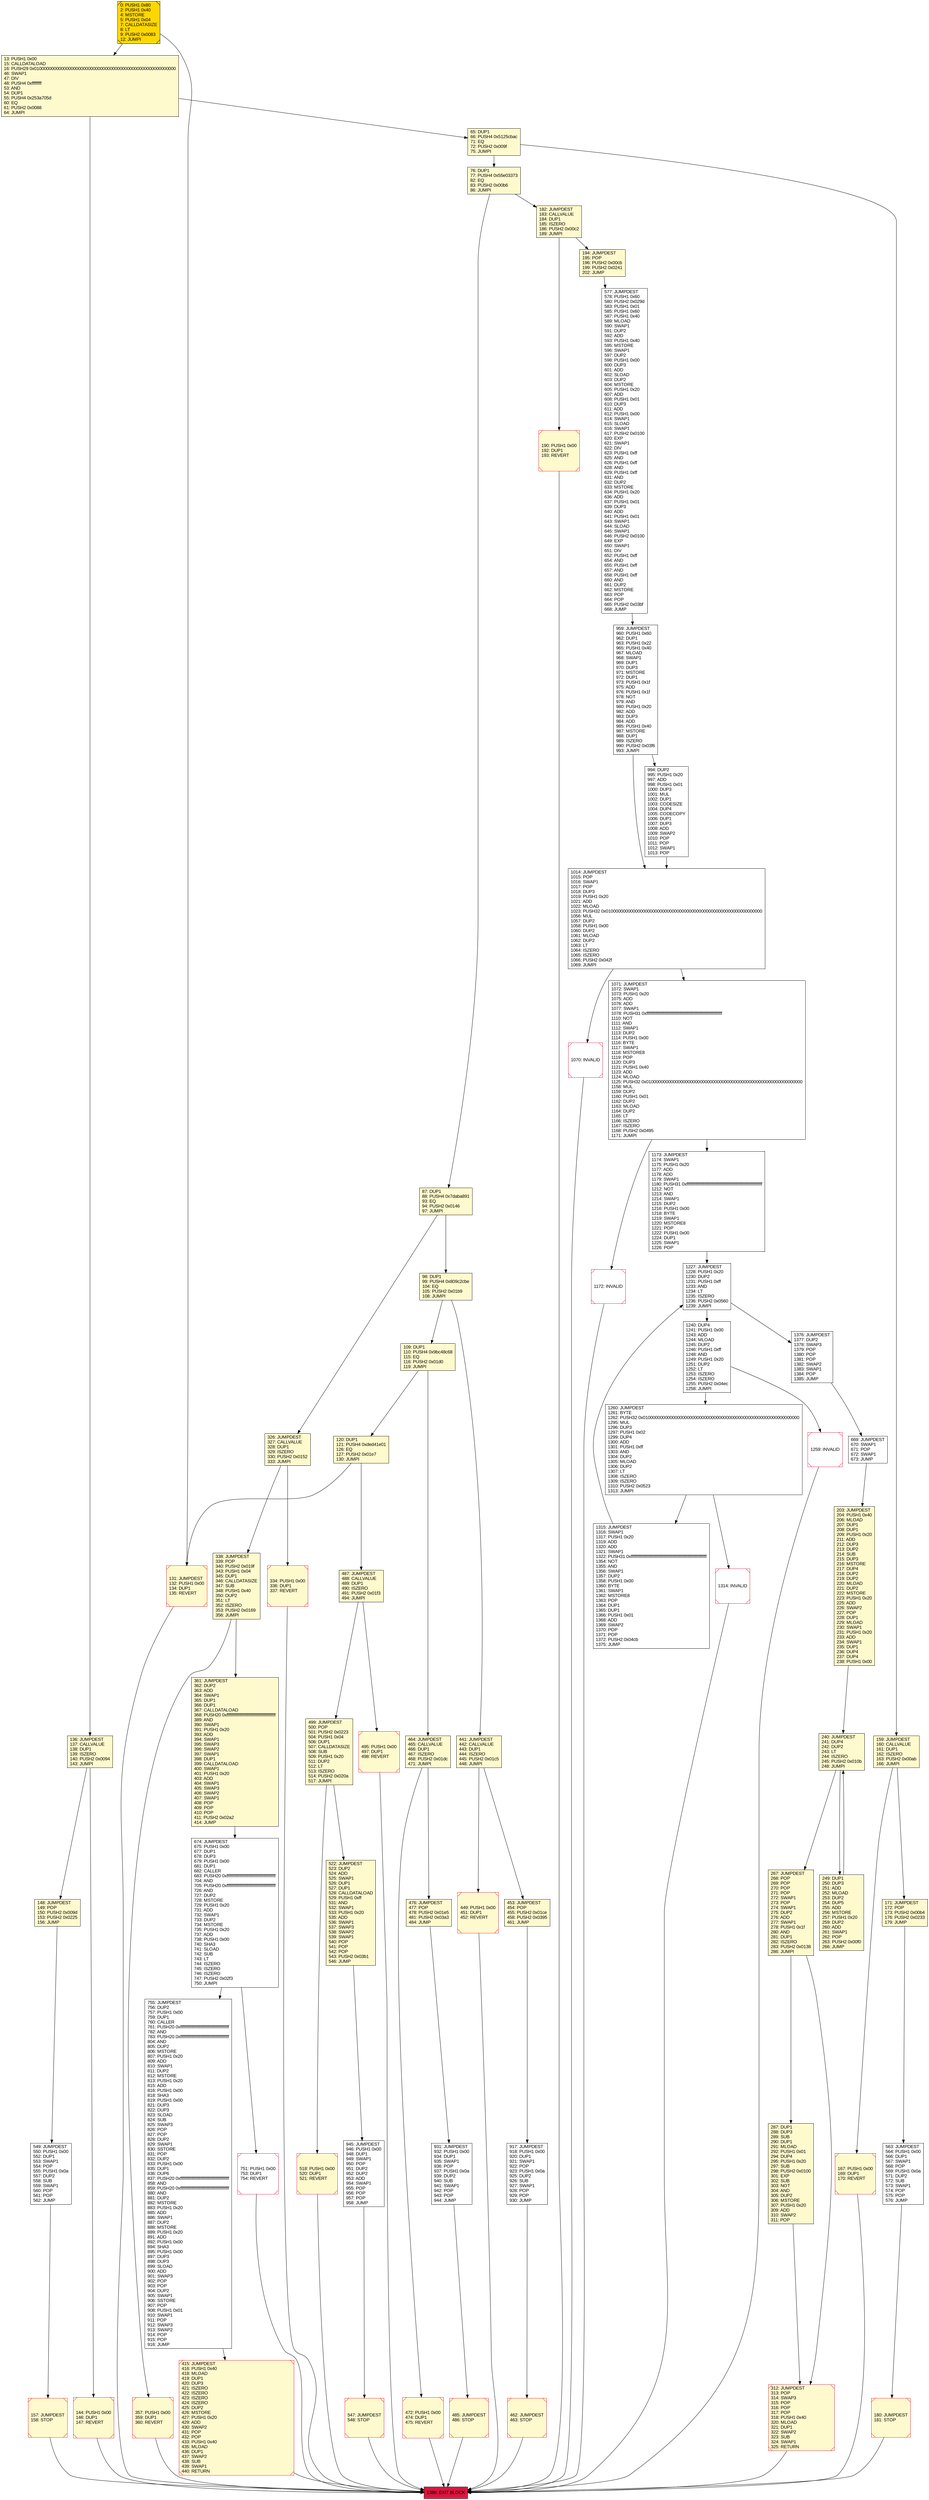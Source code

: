 digraph G {
bgcolor=transparent rankdir=UD;
node [shape=box style=filled color=black fillcolor=white fontname=arial fontcolor=black];
98 [label="98: DUP1\l99: PUSH4 0x809c2cbe\l104: EQ\l105: PUSH2 0x01b9\l108: JUMPI\l" fillcolor=lemonchiffon ];
131 [label="131: JUMPDEST\l132: PUSH1 0x00\l134: DUP1\l135: REVERT\l" fillcolor=lemonchiffon shape=Msquare color=crimson ];
167 [label="167: PUSH1 0x00\l169: DUP1\l170: REVERT\l" fillcolor=lemonchiffon shape=Msquare color=crimson ];
931 [label="931: JUMPDEST\l932: PUSH1 0x00\l934: DUP1\l935: SWAP1\l936: POP\l937: PUSH1 0x0a\l939: DUP2\l940: SUB\l941: SWAP1\l942: POP\l943: POP\l944: JUMP\l" ];
157 [label="157: JUMPDEST\l158: STOP\l" fillcolor=lemonchiffon shape=Msquare color=crimson ];
549 [label="549: JUMPDEST\l550: PUSH1 0x00\l552: DUP1\l553: SWAP1\l554: POP\l555: PUSH1 0x0a\l557: DUP2\l558: SUB\l559: SWAP1\l560: POP\l561: POP\l562: JUMP\l" ];
522 [label="522: JUMPDEST\l523: DUP2\l524: ADD\l525: SWAP1\l526: DUP1\l527: DUP1\l528: CALLDATALOAD\l529: PUSH1 0xff\l531: AND\l532: SWAP1\l533: PUSH1 0x20\l535: ADD\l536: SWAP1\l537: SWAP3\l538: SWAP2\l539: SWAP1\l540: POP\l541: POP\l542: POP\l543: PUSH2 0x03b1\l546: JUMP\l" fillcolor=lemonchiffon ];
1070 [label="1070: INVALID\l" shape=Msquare color=crimson ];
287 [label="287: DUP1\l288: DUP3\l289: SUB\l290: DUP1\l291: MLOAD\l292: PUSH1 0x01\l294: DUP4\l295: PUSH1 0x20\l297: SUB\l298: PUSH2 0x0100\l301: EXP\l302: SUB\l303: NOT\l304: AND\l305: DUP2\l306: MSTORE\l307: PUSH1 0x20\l309: ADD\l310: SWAP2\l311: POP\l" fillcolor=lemonchiffon ];
563 [label="563: JUMPDEST\l564: PUSH1 0x00\l566: DUP1\l567: SWAP1\l568: POP\l569: PUSH1 0x0a\l571: DUP2\l572: SUB\l573: SWAP1\l574: POP\l575: POP\l576: JUMP\l" ];
13 [label="13: PUSH1 0x00\l15: CALLDATALOAD\l16: PUSH29 0x0100000000000000000000000000000000000000000000000000000000\l46: SWAP1\l47: DIV\l48: PUSH4 0xffffffff\l53: AND\l54: DUP1\l55: PUSH4 0x253a705d\l60: EQ\l61: PUSH2 0x0088\l64: JUMPI\l" fillcolor=lemonchiffon ];
1376 [label="1376: JUMPDEST\l1377: DUP2\l1378: SWAP3\l1379: POP\l1380: POP\l1381: POP\l1382: SWAP2\l1383: SWAP1\l1384: POP\l1385: JUMP\l" ];
1314 [label="1314: INVALID\l" shape=Msquare color=crimson ];
190 [label="190: PUSH1 0x00\l192: DUP1\l193: REVERT\l" fillcolor=lemonchiffon shape=Msquare color=crimson ];
180 [label="180: JUMPDEST\l181: STOP\l" fillcolor=lemonchiffon shape=Msquare color=crimson ];
312 [label="312: JUMPDEST\l313: POP\l314: SWAP3\l315: POP\l316: POP\l317: POP\l318: PUSH1 0x40\l320: MLOAD\l321: DUP1\l322: SWAP2\l323: SUB\l324: SWAP1\l325: RETURN\l" fillcolor=lemonchiffon shape=Msquare color=crimson ];
65 [label="65: DUP1\l66: PUSH4 0x5125cbac\l71: EQ\l72: PUSH2 0x009f\l75: JUMPI\l" fillcolor=lemonchiffon ];
415 [label="415: JUMPDEST\l416: PUSH1 0x40\l418: MLOAD\l419: DUP1\l420: DUP3\l421: ISZERO\l422: ISZERO\l423: ISZERO\l424: ISZERO\l425: DUP2\l426: MSTORE\l427: PUSH1 0x20\l429: ADD\l430: SWAP2\l431: POP\l432: POP\l433: PUSH1 0x40\l435: MLOAD\l436: DUP1\l437: SWAP2\l438: SUB\l439: SWAP1\l440: RETURN\l" fillcolor=lemonchiffon shape=Msquare color=crimson ];
0 [label="0: PUSH1 0x80\l2: PUSH1 0x40\l4: MSTORE\l5: PUSH1 0x04\l7: CALLDATASIZE\l8: LT\l9: PUSH2 0x0083\l12: JUMPI\l" fillcolor=lemonchiffon shape=Msquare fillcolor=gold ];
1315 [label="1315: JUMPDEST\l1316: SWAP1\l1317: PUSH1 0x20\l1319: ADD\l1320: ADD\l1321: SWAP1\l1322: PUSH31 0xffffffffffffffffffffffffffffffffffffffffffffffffffffffffffffff\l1354: NOT\l1355: AND\l1356: SWAP1\l1357: DUP2\l1358: PUSH1 0x00\l1360: BYTE\l1361: SWAP1\l1362: MSTORE8\l1363: POP\l1364: DUP1\l1365: DUP1\l1366: PUSH1 0x01\l1368: ADD\l1369: SWAP2\l1370: POP\l1371: POP\l1372: PUSH2 0x04cb\l1375: JUMP\l" ];
136 [label="136: JUMPDEST\l137: CALLVALUE\l138: DUP1\l139: ISZERO\l140: PUSH2 0x0094\l143: JUMPI\l" fillcolor=lemonchiffon ];
518 [label="518: PUSH1 0x00\l520: DUP1\l521: REVERT\l" fillcolor=lemonchiffon shape=Msquare color=crimson ];
1014 [label="1014: JUMPDEST\l1015: POP\l1016: SWAP1\l1017: POP\l1018: DUP3\l1019: PUSH1 0x20\l1021: ADD\l1022: MLOAD\l1023: PUSH32 0x0100000000000000000000000000000000000000000000000000000000000000\l1056: MUL\l1057: DUP2\l1058: PUSH1 0x00\l1060: DUP2\l1061: MLOAD\l1062: DUP2\l1063: LT\l1064: ISZERO\l1065: ISZERO\l1066: PUSH2 0x042f\l1069: JUMPI\l" ];
1172 [label="1172: INVALID\l" shape=Msquare color=crimson ];
441 [label="441: JUMPDEST\l442: CALLVALUE\l443: DUP1\l444: ISZERO\l445: PUSH2 0x01c5\l448: JUMPI\l" fillcolor=lemonchiffon ];
171 [label="171: JUMPDEST\l172: POP\l173: PUSH2 0x00b4\l176: PUSH2 0x0233\l179: JUMP\l" fillcolor=lemonchiffon ];
144 [label="144: PUSH1 0x00\l146: DUP1\l147: REVERT\l" fillcolor=lemonchiffon shape=Msquare color=crimson ];
249 [label="249: DUP1\l250: DUP3\l251: ADD\l252: MLOAD\l253: DUP2\l254: DUP5\l255: ADD\l256: MSTORE\l257: PUSH1 0x20\l259: DUP2\l260: ADD\l261: SWAP1\l262: POP\l263: PUSH2 0x00f0\l266: JUMP\l" fillcolor=lemonchiffon ];
361 [label="361: JUMPDEST\l362: DUP2\l363: ADD\l364: SWAP1\l365: DUP1\l366: DUP1\l367: CALLDATALOAD\l368: PUSH20 0xffffffffffffffffffffffffffffffffffffffff\l389: AND\l390: SWAP1\l391: PUSH1 0x20\l393: ADD\l394: SWAP1\l395: SWAP3\l396: SWAP2\l397: SWAP1\l398: DUP1\l399: CALLDATALOAD\l400: SWAP1\l401: PUSH1 0x20\l403: ADD\l404: SWAP1\l405: SWAP3\l406: SWAP2\l407: SWAP1\l408: POP\l409: POP\l410: POP\l411: PUSH2 0x02a2\l414: JUMP\l" fillcolor=lemonchiffon ];
577 [label="577: JUMPDEST\l578: PUSH1 0x60\l580: PUSH2 0x029d\l583: PUSH1 0x01\l585: PUSH1 0x60\l587: PUSH1 0x40\l589: MLOAD\l590: SWAP1\l591: DUP2\l592: ADD\l593: PUSH1 0x40\l595: MSTORE\l596: SWAP1\l597: DUP2\l598: PUSH1 0x00\l600: DUP3\l601: ADD\l602: SLOAD\l603: DUP2\l604: MSTORE\l605: PUSH1 0x20\l607: ADD\l608: PUSH1 0x01\l610: DUP3\l611: ADD\l612: PUSH1 0x00\l614: SWAP1\l615: SLOAD\l616: SWAP1\l617: PUSH2 0x0100\l620: EXP\l621: SWAP1\l622: DIV\l623: PUSH1 0xff\l625: AND\l626: PUSH1 0xff\l628: AND\l629: PUSH1 0xff\l631: AND\l632: DUP2\l633: MSTORE\l634: PUSH1 0x20\l636: ADD\l637: PUSH1 0x01\l639: DUP3\l640: ADD\l641: PUSH1 0x01\l643: SWAP1\l644: SLOAD\l645: SWAP1\l646: PUSH2 0x0100\l649: EXP\l650: SWAP1\l651: DIV\l652: PUSH1 0xff\l654: AND\l655: PUSH1 0xff\l657: AND\l658: PUSH1 0xff\l660: AND\l661: DUP2\l662: MSTORE\l663: POP\l664: POP\l665: PUSH2 0x03bf\l668: JUMP\l" ];
547 [label="547: JUMPDEST\l548: STOP\l" fillcolor=lemonchiffon shape=Msquare color=crimson ];
267 [label="267: JUMPDEST\l268: POP\l269: POP\l270: POP\l271: POP\l272: SWAP1\l273: POP\l274: SWAP1\l275: DUP2\l276: ADD\l277: SWAP1\l278: PUSH1 0x1f\l280: AND\l281: DUP1\l282: ISZERO\l283: PUSH2 0x0138\l286: JUMPI\l" fillcolor=lemonchiffon ];
109 [label="109: DUP1\l110: PUSH4 0x9bc48c68\l115: EQ\l116: PUSH2 0x01d0\l119: JUMPI\l" fillcolor=lemonchiffon ];
917 [label="917: JUMPDEST\l918: PUSH1 0x00\l920: DUP1\l921: SWAP1\l922: POP\l923: PUSH1 0x0a\l925: DUP2\l926: SUB\l927: SWAP1\l928: POP\l929: POP\l930: JUMP\l" ];
487 [label="487: JUMPDEST\l488: CALLVALUE\l489: DUP1\l490: ISZERO\l491: PUSH2 0x01f3\l494: JUMPI\l" fillcolor=lemonchiffon ];
994 [label="994: DUP2\l995: PUSH1 0x20\l997: ADD\l998: PUSH1 0x01\l1000: DUP3\l1001: MUL\l1002: DUP1\l1003: CODESIZE\l1004: DUP4\l1005: CODECOPY\l1006: DUP1\l1007: DUP3\l1008: ADD\l1009: SWAP2\l1010: POP\l1011: POP\l1012: SWAP1\l1013: POP\l" ];
357 [label="357: PUSH1 0x00\l359: DUP1\l360: REVERT\l" fillcolor=lemonchiffon shape=Msquare color=crimson ];
1240 [label="1240: DUP4\l1241: PUSH1 0x00\l1243: ADD\l1244: MLOAD\l1245: DUP2\l1246: PUSH1 0xff\l1248: AND\l1249: PUSH1 0x20\l1251: DUP2\l1252: LT\l1253: ISZERO\l1254: ISZERO\l1255: PUSH2 0x04ec\l1258: JUMPI\l" ];
1260 [label="1260: JUMPDEST\l1261: BYTE\l1262: PUSH32 0x0100000000000000000000000000000000000000000000000000000000000000\l1295: MUL\l1296: DUP3\l1297: PUSH1 0x02\l1299: DUP4\l1300: ADD\l1301: PUSH1 0xff\l1303: AND\l1304: DUP2\l1305: MLOAD\l1306: DUP2\l1307: LT\l1308: ISZERO\l1309: ISZERO\l1310: PUSH2 0x0523\l1313: JUMPI\l" ];
959 [label="959: JUMPDEST\l960: PUSH1 0x60\l962: DUP1\l963: PUSH1 0x22\l965: PUSH1 0x40\l967: MLOAD\l968: SWAP1\l969: DUP1\l970: DUP3\l971: MSTORE\l972: DUP1\l973: PUSH1 0x1f\l975: ADD\l976: PUSH1 0x1f\l978: NOT\l979: AND\l980: PUSH1 0x20\l982: ADD\l983: DUP3\l984: ADD\l985: PUSH1 0x40\l987: MSTORE\l988: DUP1\l989: ISZERO\l990: PUSH2 0x03f6\l993: JUMPI\l" ];
453 [label="453: JUMPDEST\l454: POP\l455: PUSH2 0x01ce\l458: PUSH2 0x0395\l461: JUMP\l" fillcolor=lemonchiffon ];
76 [label="76: DUP1\l77: PUSH4 0x55e03373\l82: EQ\l83: PUSH2 0x00b6\l86: JUMPI\l" fillcolor=lemonchiffon ];
674 [label="674: JUMPDEST\l675: PUSH1 0x00\l677: DUP1\l678: DUP3\l679: PUSH1 0x00\l681: DUP1\l682: CALLER\l683: PUSH20 0xffffffffffffffffffffffffffffffffffffffff\l704: AND\l705: PUSH20 0xffffffffffffffffffffffffffffffffffffffff\l726: AND\l727: DUP2\l728: MSTORE\l729: PUSH1 0x20\l731: ADD\l732: SWAP1\l733: DUP2\l734: MSTORE\l735: PUSH1 0x20\l737: ADD\l738: PUSH1 0x00\l740: SHA3\l741: SLOAD\l742: SUB\l743: LT\l744: ISZERO\l745: ISZERO\l746: ISZERO\l747: PUSH2 0x02f3\l750: JUMPI\l" ];
495 [label="495: PUSH1 0x00\l497: DUP1\l498: REVERT\l" fillcolor=lemonchiffon shape=Msquare color=crimson ];
669 [label="669: JUMPDEST\l670: SWAP1\l671: POP\l672: SWAP1\l673: JUMP\l" ];
751 [label="751: PUSH1 0x00\l753: DUP1\l754: REVERT\l" shape=Msquare color=crimson ];
1259 [label="1259: INVALID\l" shape=Msquare color=crimson ];
194 [label="194: JUMPDEST\l195: POP\l196: PUSH2 0x00cb\l199: PUSH2 0x0241\l202: JUMP\l" fillcolor=lemonchiffon ];
159 [label="159: JUMPDEST\l160: CALLVALUE\l161: DUP1\l162: ISZERO\l163: PUSH2 0x00ab\l166: JUMPI\l" fillcolor=lemonchiffon ];
1071 [label="1071: JUMPDEST\l1072: SWAP1\l1073: PUSH1 0x20\l1075: ADD\l1076: ADD\l1077: SWAP1\l1078: PUSH31 0xffffffffffffffffffffffffffffffffffffffffffffffffffffffffffffff\l1110: NOT\l1111: AND\l1112: SWAP1\l1113: DUP2\l1114: PUSH1 0x00\l1116: BYTE\l1117: SWAP1\l1118: MSTORE8\l1119: POP\l1120: DUP3\l1121: PUSH1 0x40\l1123: ADD\l1124: MLOAD\l1125: PUSH32 0x0100000000000000000000000000000000000000000000000000000000000000\l1158: MUL\l1159: DUP2\l1160: PUSH1 0x01\l1162: DUP2\l1163: MLOAD\l1164: DUP2\l1165: LT\l1166: ISZERO\l1167: ISZERO\l1168: PUSH2 0x0495\l1171: JUMPI\l" ];
87 [label="87: DUP1\l88: PUSH4 0x7daba891\l93: EQ\l94: PUSH2 0x0146\l97: JUMPI\l" fillcolor=lemonchiffon ];
755 [label="755: JUMPDEST\l756: DUP2\l757: PUSH1 0x00\l759: DUP1\l760: CALLER\l761: PUSH20 0xffffffffffffffffffffffffffffffffffffffff\l782: AND\l783: PUSH20 0xffffffffffffffffffffffffffffffffffffffff\l804: AND\l805: DUP2\l806: MSTORE\l807: PUSH1 0x20\l809: ADD\l810: SWAP1\l811: DUP2\l812: MSTORE\l813: PUSH1 0x20\l815: ADD\l816: PUSH1 0x00\l818: SHA3\l819: PUSH1 0x00\l821: DUP3\l822: DUP3\l823: SLOAD\l824: SUB\l825: SWAP3\l826: POP\l827: POP\l828: DUP2\l829: SWAP1\l830: SSTORE\l831: POP\l832: DUP2\l833: PUSH1 0x00\l835: DUP1\l836: DUP6\l837: PUSH20 0xffffffffffffffffffffffffffffffffffffffff\l858: AND\l859: PUSH20 0xffffffffffffffffffffffffffffffffffffffff\l880: AND\l881: DUP2\l882: MSTORE\l883: PUSH1 0x20\l885: ADD\l886: SWAP1\l887: DUP2\l888: MSTORE\l889: PUSH1 0x20\l891: ADD\l892: PUSH1 0x00\l894: SHA3\l895: PUSH1 0x00\l897: DUP3\l898: DUP3\l899: SLOAD\l900: ADD\l901: SWAP3\l902: POP\l903: POP\l904: DUP2\l905: SWAP1\l906: SSTORE\l907: POP\l908: PUSH1 0x01\l910: SWAP1\l911: POP\l912: SWAP3\l913: SWAP2\l914: POP\l915: POP\l916: JUMP\l" ];
1173 [label="1173: JUMPDEST\l1174: SWAP1\l1175: PUSH1 0x20\l1177: ADD\l1178: ADD\l1179: SWAP1\l1180: PUSH31 0xffffffffffffffffffffffffffffffffffffffffffffffffffffffffffffff\l1212: NOT\l1213: AND\l1214: SWAP1\l1215: DUP2\l1216: PUSH1 0x00\l1218: BYTE\l1219: SWAP1\l1220: MSTORE8\l1221: POP\l1222: PUSH1 0x00\l1224: DUP1\l1225: SWAP1\l1226: POP\l" ];
462 [label="462: JUMPDEST\l463: STOP\l" fillcolor=lemonchiffon shape=Msquare color=crimson ];
499 [label="499: JUMPDEST\l500: POP\l501: PUSH2 0x0223\l504: PUSH1 0x04\l506: DUP1\l507: CALLDATASIZE\l508: SUB\l509: PUSH1 0x20\l511: DUP2\l512: LT\l513: ISZERO\l514: PUSH2 0x020a\l517: JUMPI\l" fillcolor=lemonchiffon ];
148 [label="148: JUMPDEST\l149: POP\l150: PUSH2 0x009d\l153: PUSH2 0x0225\l156: JUMP\l" fillcolor=lemonchiffon ];
449 [label="449: PUSH1 0x00\l451: DUP1\l452: REVERT\l" fillcolor=lemonchiffon shape=Msquare color=crimson ];
182 [label="182: JUMPDEST\l183: CALLVALUE\l184: DUP1\l185: ISZERO\l186: PUSH2 0x00c2\l189: JUMPI\l" fillcolor=lemonchiffon ];
945 [label="945: JUMPDEST\l946: PUSH1 0x00\l948: DUP1\l949: SWAP1\l950: POP\l951: DUP2\l952: DUP2\l953: ADD\l954: SWAP1\l955: POP\l956: POP\l957: POP\l958: JUMP\l" ];
476 [label="476: JUMPDEST\l477: POP\l478: PUSH2 0x01e5\l481: PUSH2 0x03a3\l484: JUMP\l" fillcolor=lemonchiffon ];
464 [label="464: JUMPDEST\l465: CALLVALUE\l466: DUP1\l467: ISZERO\l468: PUSH2 0x01dc\l471: JUMPI\l" fillcolor=lemonchiffon ];
1386 [label="1386: EXIT BLOCK\l" fillcolor=crimson ];
120 [label="120: DUP1\l121: PUSH4 0xded41e01\l126: EQ\l127: PUSH2 0x01e7\l130: JUMPI\l" fillcolor=lemonchiffon ];
334 [label="334: PUSH1 0x00\l336: DUP1\l337: REVERT\l" fillcolor=lemonchiffon shape=Msquare color=crimson ];
1227 [label="1227: JUMPDEST\l1228: PUSH1 0x20\l1230: DUP2\l1231: PUSH1 0xff\l1233: AND\l1234: LT\l1235: ISZERO\l1236: PUSH2 0x0560\l1239: JUMPI\l" ];
485 [label="485: JUMPDEST\l486: STOP\l" fillcolor=lemonchiffon shape=Msquare color=crimson ];
338 [label="338: JUMPDEST\l339: POP\l340: PUSH2 0x019f\l343: PUSH1 0x04\l345: DUP1\l346: CALLDATASIZE\l347: SUB\l348: PUSH1 0x40\l350: DUP2\l351: LT\l352: ISZERO\l353: PUSH2 0x0169\l356: JUMPI\l" fillcolor=lemonchiffon ];
240 [label="240: JUMPDEST\l241: DUP4\l242: DUP2\l243: LT\l244: ISZERO\l245: PUSH2 0x010b\l248: JUMPI\l" fillcolor=lemonchiffon ];
326 [label="326: JUMPDEST\l327: CALLVALUE\l328: DUP1\l329: ISZERO\l330: PUSH2 0x0152\l333: JUMPI\l" fillcolor=lemonchiffon ];
472 [label="472: PUSH1 0x00\l474: DUP1\l475: REVERT\l" fillcolor=lemonchiffon shape=Msquare color=crimson ];
203 [label="203: JUMPDEST\l204: PUSH1 0x40\l206: MLOAD\l207: DUP1\l208: DUP1\l209: PUSH1 0x20\l211: ADD\l212: DUP3\l213: DUP2\l214: SUB\l215: DUP3\l216: MSTORE\l217: DUP4\l218: DUP2\l219: DUP2\l220: MLOAD\l221: DUP2\l222: MSTORE\l223: PUSH1 0x20\l225: ADD\l226: SWAP2\l227: POP\l228: DUP1\l229: MLOAD\l230: SWAP1\l231: PUSH1 0x20\l233: ADD\l234: SWAP1\l235: DUP1\l236: DUP4\l237: DUP4\l238: PUSH1 0x00\l" fillcolor=lemonchiffon ];
1240 -> 1260;
674 -> 751;
464 -> 476;
959 -> 994;
334 -> 1386;
549 -> 157;
326 -> 338;
449 -> 1386;
487 -> 495;
203 -> 240;
1071 -> 1173;
1240 -> 1259;
76 -> 87;
472 -> 1386;
674 -> 755;
136 -> 144;
326 -> 334;
487 -> 499;
267 -> 312;
485 -> 1386;
464 -> 472;
87 -> 326;
0 -> 131;
495 -> 1386;
751 -> 1386;
1173 -> 1227;
76 -> 182;
267 -> 287;
120 -> 487;
357 -> 1386;
98 -> 441;
462 -> 1386;
171 -> 563;
182 -> 194;
287 -> 312;
1227 -> 1240;
669 -> 203;
338 -> 357;
98 -> 109;
563 -> 180;
1014 -> 1070;
13 -> 65;
0 -> 13;
13 -> 136;
1259 -> 1386;
338 -> 361;
1172 -> 1386;
240 -> 249;
249 -> 240;
415 -> 1386;
180 -> 1386;
312 -> 1386;
499 -> 522;
441 -> 449;
240 -> 267;
518 -> 1386;
159 -> 167;
148 -> 549;
945 -> 547;
1315 -> 1227;
1376 -> 669;
109 -> 120;
1260 -> 1314;
87 -> 98;
144 -> 1386;
109 -> 464;
547 -> 1386;
1260 -> 1315;
157 -> 1386;
194 -> 577;
917 -> 462;
441 -> 453;
65 -> 76;
120 -> 131;
994 -> 1014;
1227 -> 1376;
131 -> 1386;
167 -> 1386;
476 -> 931;
959 -> 1014;
577 -> 959;
522 -> 945;
65 -> 159;
190 -> 1386;
453 -> 917;
1314 -> 1386;
931 -> 485;
136 -> 148;
159 -> 171;
755 -> 415;
1070 -> 1386;
1071 -> 1172;
499 -> 518;
182 -> 190;
361 -> 674;
1014 -> 1071;
}